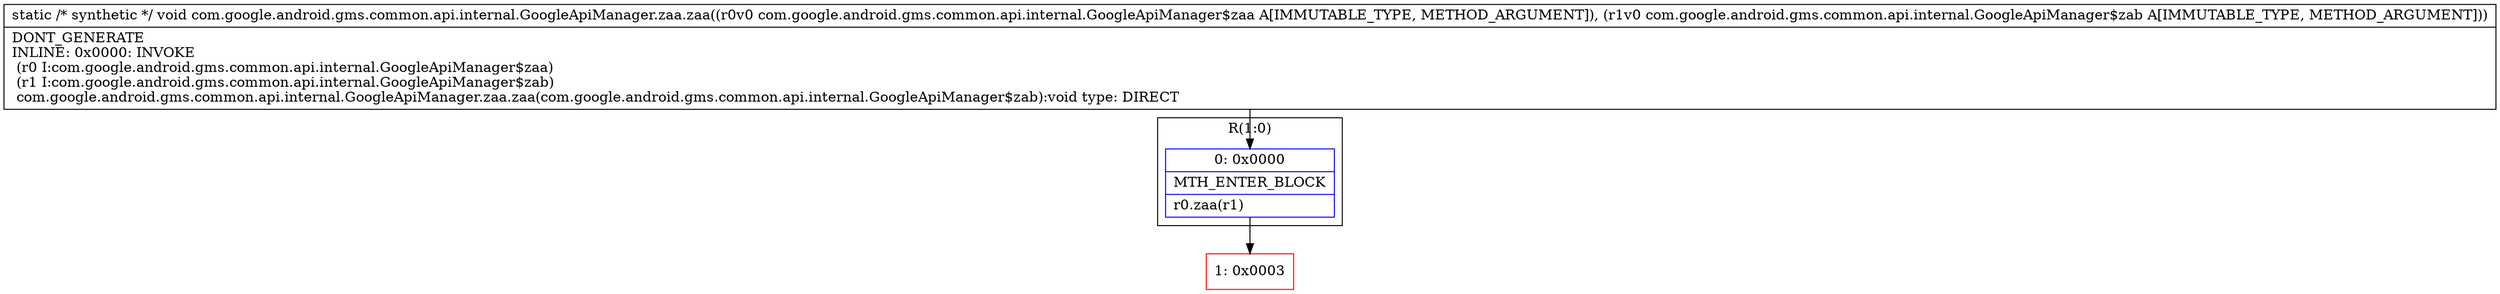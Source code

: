 digraph "CFG forcom.google.android.gms.common.api.internal.GoogleApiManager.zaa.zaa(Lcom\/google\/android\/gms\/common\/api\/internal\/GoogleApiManager$zaa;Lcom\/google\/android\/gms\/common\/api\/internal\/GoogleApiManager$zab;)V" {
subgraph cluster_Region_1894268857 {
label = "R(1:0)";
node [shape=record,color=blue];
Node_0 [shape=record,label="{0\:\ 0x0000|MTH_ENTER_BLOCK\l|r0.zaa(r1)\l}"];
}
Node_1 [shape=record,color=red,label="{1\:\ 0x0003}"];
MethodNode[shape=record,label="{static \/* synthetic *\/ void com.google.android.gms.common.api.internal.GoogleApiManager.zaa.zaa((r0v0 com.google.android.gms.common.api.internal.GoogleApiManager$zaa A[IMMUTABLE_TYPE, METHOD_ARGUMENT]), (r1v0 com.google.android.gms.common.api.internal.GoogleApiManager$zab A[IMMUTABLE_TYPE, METHOD_ARGUMENT]))  | DONT_GENERATE\lINLINE: 0x0000: INVOKE  \l  (r0 I:com.google.android.gms.common.api.internal.GoogleApiManager$zaa)\l  (r1 I:com.google.android.gms.common.api.internal.GoogleApiManager$zab)\l com.google.android.gms.common.api.internal.GoogleApiManager.zaa.zaa(com.google.android.gms.common.api.internal.GoogleApiManager$zab):void type: DIRECT\l}"];
MethodNode -> Node_0;
Node_0 -> Node_1;
}

